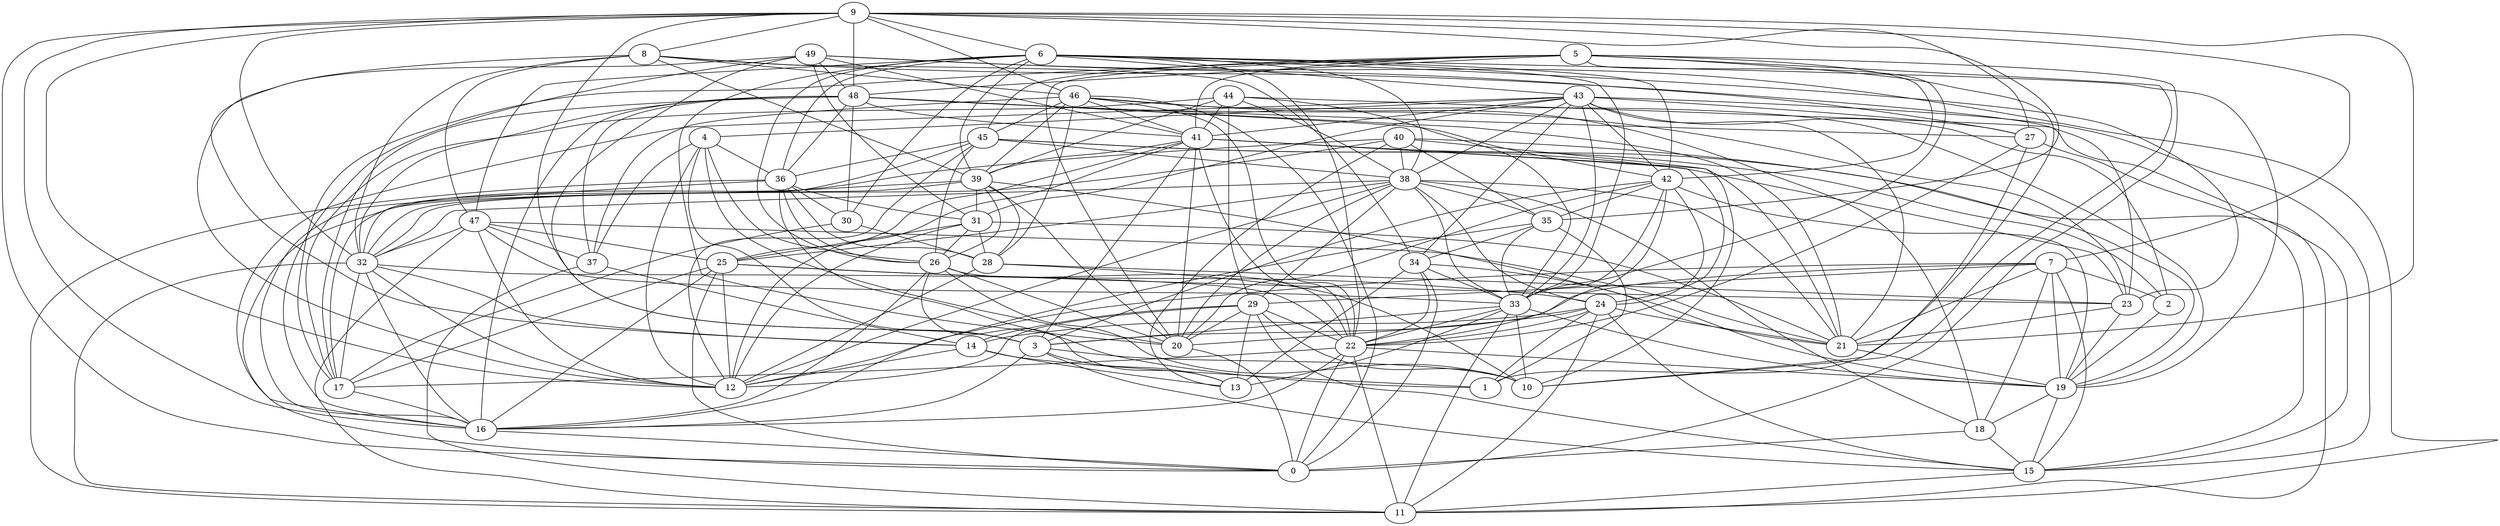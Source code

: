 digraph GG_graph {

subgraph G_graph {
edge [color = black]
"48" -> "42" [dir = none]
"48" -> "32" [dir = none]
"48" -> "23" [dir = none]
"9" -> "6" [dir = none]
"9" -> "8" [dir = none]
"9" -> "16" [dir = none]
"9" -> "27" [dir = none]
"9" -> "35" [dir = none]
"9" -> "21" [dir = none]
"9" -> "12" [dir = none]
"9" -> "3" [dir = none]
"23" -> "19" [dir = none]
"21" -> "19" [dir = none]
"42" -> "24" [dir = none]
"42" -> "20" [dir = none]
"42" -> "3" [dir = none]
"42" -> "19" [dir = none]
"42" -> "35" [dir = none]
"49" -> "48" [dir = none]
"49" -> "3" [dir = none]
"49" -> "16" [dir = none]
"43" -> "27" [dir = none]
"43" -> "2" [dir = none]
"43" -> "4" [dir = none]
"43" -> "34" [dir = none]
"43" -> "42" [dir = none]
"43" -> "21" [dir = none]
"43" -> "41" [dir = none]
"43" -> "16" [dir = none]
"43" -> "15" [dir = none]
"15" -> "11" [dir = none]
"29" -> "15" [dir = none]
"29" -> "20" [dir = none]
"33" -> "22" [dir = none]
"33" -> "3" [dir = none]
"33" -> "10" [dir = none]
"33" -> "13" [dir = none]
"4" -> "36" [dir = none]
"4" -> "37" [dir = none]
"4" -> "26" [dir = none]
"4" -> "3" [dir = none]
"37" -> "14" [dir = none]
"8" -> "23" [dir = none]
"8" -> "47" [dir = none]
"8" -> "34" [dir = none]
"34" -> "0" [dir = none]
"34" -> "22" [dir = none]
"14" -> "13" [dir = none]
"5" -> "1" [dir = none]
"5" -> "41" [dir = none]
"5" -> "42" [dir = none]
"5" -> "20" [dir = none]
"5" -> "33" [dir = none]
"5" -> "48" [dir = none]
"5" -> "17" [dir = none]
"19" -> "15" [dir = none]
"19" -> "18" [dir = none]
"39" -> "32" [dir = none]
"39" -> "20" [dir = none]
"24" -> "1" [dir = none]
"24" -> "22" [dir = none]
"24" -> "20" [dir = none]
"24" -> "14" [dir = none]
"36" -> "30" [dir = none]
"36" -> "31" [dir = none]
"36" -> "28" [dir = none]
"36" -> "11" [dir = none]
"22" -> "0" [dir = none]
"22" -> "11" [dir = none]
"22" -> "17" [dir = none]
"22" -> "19" [dir = none]
"44" -> "15" [dir = none]
"44" -> "29" [dir = none]
"44" -> "17" [dir = none]
"3" -> "13" [dir = none]
"3" -> "10" [dir = none]
"6" -> "26" [dir = none]
"6" -> "38" [dir = none]
"6" -> "47" [dir = none]
"6" -> "43" [dir = none]
"6" -> "39" [dir = none]
"6" -> "20" [dir = none]
"6" -> "30" [dir = none]
"6" -> "23" [dir = none]
"6" -> "36" [dir = none]
"6" -> "22" [dir = none]
"6" -> "33" [dir = none]
"6" -> "42" [dir = none]
"30" -> "17" [dir = none]
"30" -> "28" [dir = none]
"45" -> "2" [dir = none]
"45" -> "36" [dir = none]
"45" -> "12" [dir = none]
"27" -> "15" [dir = none]
"27" -> "10" [dir = none]
"35" -> "33" [dir = none]
"35" -> "1" [dir = none]
"47" -> "12" [dir = none]
"47" -> "32" [dir = none]
"47" -> "37" [dir = none]
"47" -> "21" [dir = none]
"47" -> "25" [dir = none]
"47" -> "33" [dir = none]
"32" -> "16" [dir = none]
"32" -> "14" [dir = none]
"32" -> "11" [dir = none]
"32" -> "12" [dir = none]
"32" -> "17" [dir = none]
"26" -> "13" [dir = none]
"26" -> "10" [dir = none]
"26" -> "22" [dir = none]
"26" -> "20" [dir = none]
"46" -> "45" [dir = none]
"46" -> "28" [dir = none]
"46" -> "39" [dir = none]
"46" -> "22" [dir = none]
"46" -> "41" [dir = none]
"46" -> "18" [dir = none]
"31" -> "12" [dir = none]
"31" -> "26" [dir = none]
"20" -> "0" [dir = none]
"28" -> "10" [dir = none]
"41" -> "25" [dir = none]
"41" -> "24" [dir = none]
"41" -> "21" [dir = none]
"41" -> "11" [dir = none]
"41" -> "22" [dir = none]
"41" -> "12" [dir = none]
"41" -> "20" [dir = none]
"7" -> "15" [dir = none]
"7" -> "21" [dir = none]
"7" -> "12" [dir = none]
"7" -> "2" [dir = none]
"25" -> "16" [dir = none]
"25" -> "0" [dir = none]
"38" -> "21" [dir = none]
"38" -> "18" [dir = none]
"38" -> "29" [dir = none]
"38" -> "33" [dir = none]
"38" -> "12" [dir = none]
"38" -> "35" [dir = none]
"38" -> "32" [dir = none]
"38" -> "25" [dir = none]
"40" -> "32" [dir = none]
"40" -> "10" [dir = none]
"40" -> "35" [dir = none]
"40" -> "19" [dir = none]
"24" -> "11" [dir = none]
"46" -> "19" [dir = none]
"49" -> "12" [dir = none]
"31" -> "21" [dir = none]
"40" -> "38" [dir = none]
"44" -> "39" [dir = none]
"5" -> "0" [dir = none]
"14" -> "12" [dir = none]
"28" -> "12" [dir = none]
"8" -> "14" [dir = none]
"9" -> "0" [dir = none]
"38" -> "24" [dir = none]
"35" -> "16" [dir = none]
"44" -> "38" [dir = none]
"48" -> "27" [dir = none]
"49" -> "31" [dir = none]
"41" -> "3" [dir = none]
"42" -> "33" [dir = none]
"43" -> "38" [dir = none]
"33" -> "11" [dir = none]
"37" -> "11" [dir = none]
"36" -> "16" [dir = none]
"3" -> "16" [dir = none]
"7" -> "29" [dir = none]
"34" -> "21" [dir = none]
"9" -> "32" [dir = none]
"28" -> "23" [dir = none]
"26" -> "16" [dir = none]
"8" -> "46" [dir = none]
"2" -> "19" [dir = none]
"29" -> "13" [dir = none]
"25" -> "17" [dir = none]
"48" -> "37" [dir = none]
"42" -> "22" [dir = none]
"47" -> "11" [dir = none]
"48" -> "16" [dir = none]
"33" -> "19" [dir = none]
"39" -> "28" [dir = none]
"39" -> "19" [dir = none]
"17" -> "16" [dir = none]
"39" -> "31" [dir = none]
"48" -> "30" [dir = none]
"24" -> "21" [dir = none]
"38" -> "20" [dir = none]
"27" -> "22" [dir = none]
"29" -> "10" [dir = none]
"4" -> "20" [dir = none]
"14" -> "1" [dir = none]
"18" -> "0" [dir = none]
"29" -> "12" [dir = none]
"5" -> "45" [dir = none]
"40" -> "17" [dir = none]
"16" -> "0" [dir = none]
"23" -> "21" [dir = none]
"9" -> "48" [dir = none]
"45" -> "32" [dir = none]
"25" -> "12" [dir = none]
"45" -> "38" [dir = none]
"46" -> "0" [dir = none]
"22" -> "16" [dir = none]
"25" -> "24" [dir = none]
"43" -> "31" [dir = none]
"49" -> "11" [dir = none]
"36" -> "26" [dir = none]
"49" -> "27" [dir = none]
"39" -> "26" [dir = none]
"45" -> "23" [dir = none]
"7" -> "3" [dir = none]
"40" -> "13" [dir = none]
"35" -> "34" [dir = none]
"9" -> "46" [dir = none]
"7" -> "18" [dir = none]
"31" -> "28" [dir = none]
"48" -> "21" [dir = none]
"48" -> "36" [dir = none]
"6" -> "19" [dir = none]
"8" -> "32" [dir = none]
"7" -> "19" [dir = none]
"29" -> "14" [dir = none]
"25" -> "23" [dir = none]
"46" -> "37" [dir = none]
"32" -> "22" [dir = none]
"44" -> "33" [dir = none]
"18" -> "15" [dir = none]
"48" -> "17" [dir = none]
"43" -> "33" [dir = none]
"4" -> "12" [dir = none]
"44" -> "41" [dir = none]
"29" -> "22" [dir = none]
"5" -> "10" [dir = none]
"49" -> "41" [dir = none]
"9" -> "7" [dir = none]
"31" -> "25" [dir = none]
"48" -> "41" [dir = none]
"24" -> "15" [dir = none]
"34" -> "13" [dir = none]
"8" -> "39" [dir = none]
"41" -> "39" [dir = none]
"36" -> "1" [dir = none]
"34" -> "33" [dir = none]
"45" -> "26" [dir = none]
"39" -> "0" [dir = none]
"3" -> "15" [dir = none]
}

}
